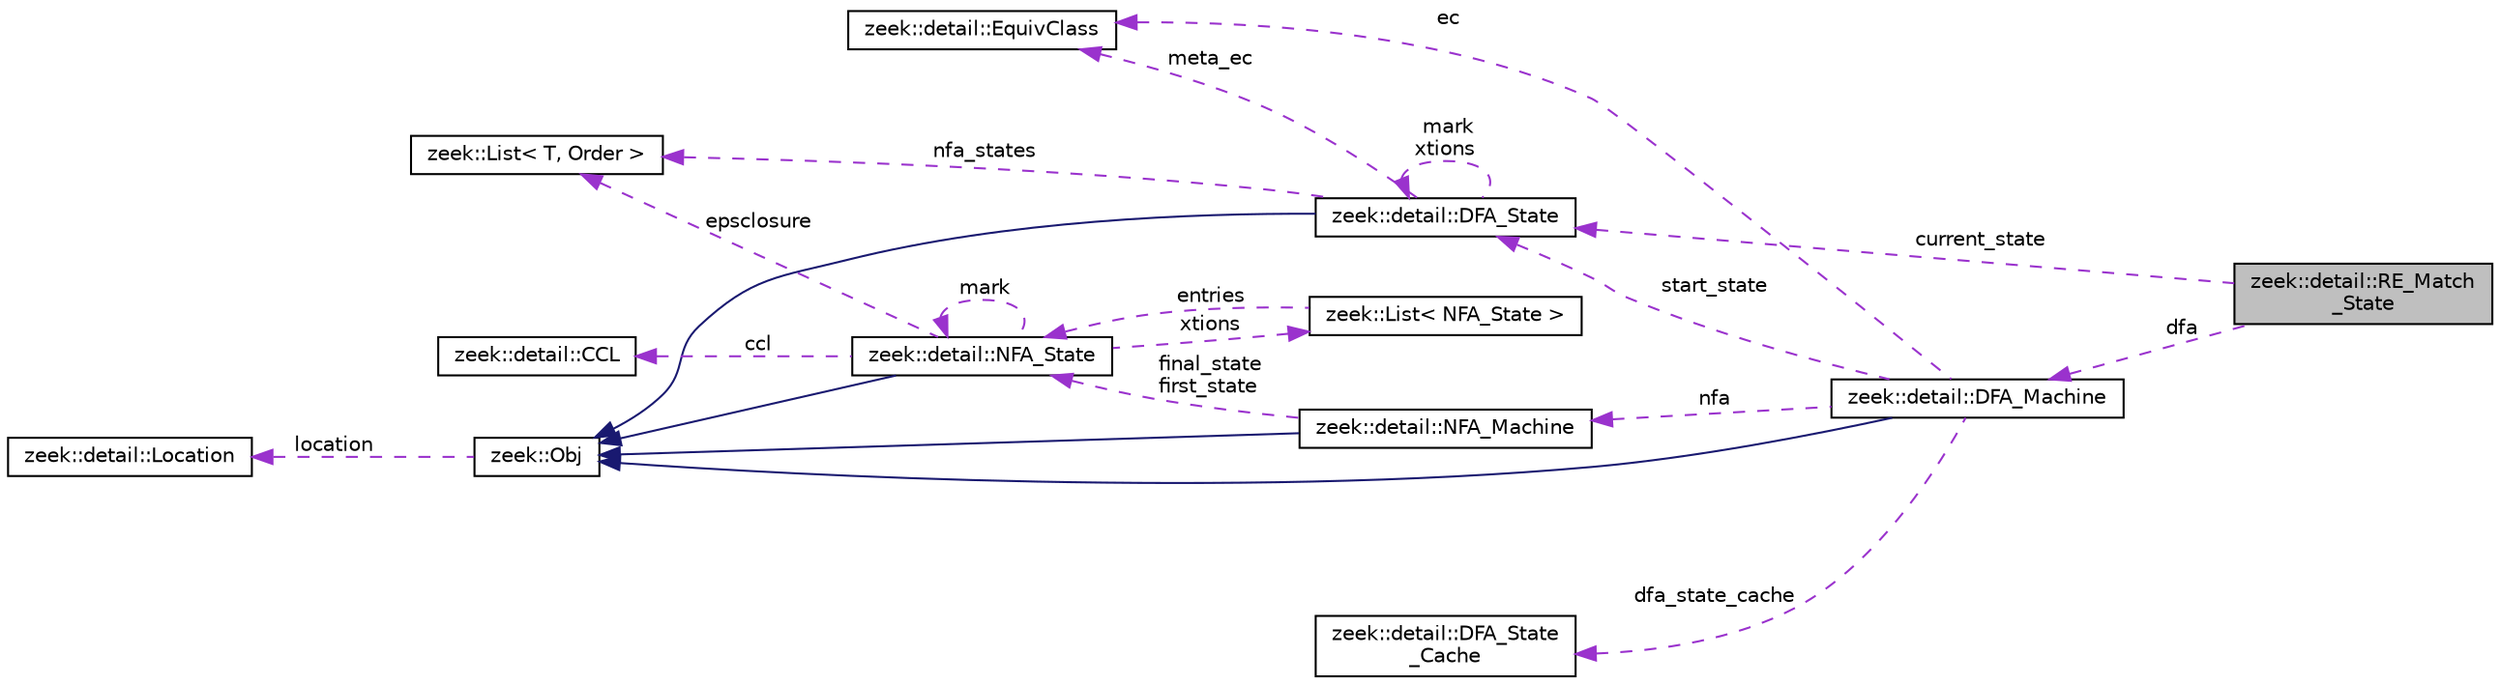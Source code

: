 digraph "zeek::detail::RE_Match_State"
{
 // LATEX_PDF_SIZE
  edge [fontname="Helvetica",fontsize="10",labelfontname="Helvetica",labelfontsize="10"];
  node [fontname="Helvetica",fontsize="10",shape=record];
  rankdir="LR";
  Node1 [label="zeek::detail::RE_Match\l_State",height=0.2,width=0.4,color="black", fillcolor="grey75", style="filled", fontcolor="black",tooltip=" "];
  Node2 -> Node1 [dir="back",color="darkorchid3",fontsize="10",style="dashed",label=" dfa" ,fontname="Helvetica"];
  Node2 [label="zeek::detail::DFA_Machine",height=0.2,width=0.4,color="black", fillcolor="white", style="filled",URL="$d5/dd7/classzeek_1_1detail_1_1DFA__Machine.html",tooltip=" "];
  Node3 -> Node2 [dir="back",color="midnightblue",fontsize="10",style="solid",fontname="Helvetica"];
  Node3 [label="zeek::Obj",height=0.2,width=0.4,color="black", fillcolor="white", style="filled",URL="$dd/df1/classzeek_1_1Obj.html",tooltip=" "];
  Node4 -> Node3 [dir="back",color="darkorchid3",fontsize="10",style="dashed",label=" location" ,fontname="Helvetica"];
  Node4 [label="zeek::detail::Location",height=0.2,width=0.4,color="black", fillcolor="white", style="filled",URL="$d5/d1d/classzeek_1_1detail_1_1Location.html",tooltip=" "];
  Node5 -> Node2 [dir="back",color="darkorchid3",fontsize="10",style="dashed",label=" ec" ,fontname="Helvetica"];
  Node5 [label="zeek::detail::EquivClass",height=0.2,width=0.4,color="black", fillcolor="white", style="filled",URL="$d7/d37/classzeek_1_1detail_1_1EquivClass.html",tooltip=" "];
  Node6 -> Node2 [dir="back",color="darkorchid3",fontsize="10",style="dashed",label=" start_state" ,fontname="Helvetica"];
  Node6 [label="zeek::detail::DFA_State",height=0.2,width=0.4,color="black", fillcolor="white", style="filled",URL="$dc/d7e/classzeek_1_1detail_1_1DFA__State.html",tooltip=" "];
  Node3 -> Node6 [dir="back",color="midnightblue",fontsize="10",style="solid",fontname="Helvetica"];
  Node6 -> Node6 [dir="back",color="darkorchid3",fontsize="10",style="dashed",label=" mark\nxtions" ,fontname="Helvetica"];
  Node7 -> Node6 [dir="back",color="darkorchid3",fontsize="10",style="dashed",label=" nfa_states" ,fontname="Helvetica"];
  Node7 [label="zeek::List\< T, Order \>",height=0.2,width=0.4,color="black", fillcolor="white", style="filled",URL="$d2/d8d/classzeek_1_1List.html",tooltip=" "];
  Node5 -> Node6 [dir="back",color="darkorchid3",fontsize="10",style="dashed",label=" meta_ec" ,fontname="Helvetica"];
  Node8 -> Node2 [dir="back",color="darkorchid3",fontsize="10",style="dashed",label=" dfa_state_cache" ,fontname="Helvetica"];
  Node8 [label="zeek::detail::DFA_State\l_Cache",height=0.2,width=0.4,color="black", fillcolor="white", style="filled",URL="$df/d31/classzeek_1_1detail_1_1DFA__State__Cache.html",tooltip=" "];
  Node9 -> Node2 [dir="back",color="darkorchid3",fontsize="10",style="dashed",label=" nfa" ,fontname="Helvetica"];
  Node9 [label="zeek::detail::NFA_Machine",height=0.2,width=0.4,color="black", fillcolor="white", style="filled",URL="$df/d68/classzeek_1_1detail_1_1NFA__Machine.html",tooltip=" "];
  Node3 -> Node9 [dir="back",color="midnightblue",fontsize="10",style="solid",fontname="Helvetica"];
  Node10 -> Node9 [dir="back",color="darkorchid3",fontsize="10",style="dashed",label=" final_state\nfirst_state" ,fontname="Helvetica"];
  Node10 [label="zeek::detail::NFA_State",height=0.2,width=0.4,color="black", fillcolor="white", style="filled",URL="$d2/da3/classzeek_1_1detail_1_1NFA__State.html",tooltip=" "];
  Node3 -> Node10 [dir="back",color="midnightblue",fontsize="10",style="solid",fontname="Helvetica"];
  Node11 -> Node10 [dir="back",color="darkorchid3",fontsize="10",style="dashed",label=" ccl" ,fontname="Helvetica"];
  Node11 [label="zeek::detail::CCL",height=0.2,width=0.4,color="black", fillcolor="white", style="filled",URL="$d4/d9b/classzeek_1_1detail_1_1CCL.html",tooltip=" "];
  Node12 -> Node10 [dir="back",color="darkorchid3",fontsize="10",style="dashed",label=" xtions" ,fontname="Helvetica"];
  Node12 [label="zeek::List\< NFA_State \>",height=0.2,width=0.4,color="black", fillcolor="white", style="filled",URL="$d2/d8d/classzeek_1_1List.html",tooltip=" "];
  Node10 -> Node12 [dir="back",color="darkorchid3",fontsize="10",style="dashed",label=" entries" ,fontname="Helvetica"];
  Node7 -> Node10 [dir="back",color="darkorchid3",fontsize="10",style="dashed",label=" epsclosure" ,fontname="Helvetica"];
  Node10 -> Node10 [dir="back",color="darkorchid3",fontsize="10",style="dashed",label=" mark" ,fontname="Helvetica"];
  Node6 -> Node1 [dir="back",color="darkorchid3",fontsize="10",style="dashed",label=" current_state" ,fontname="Helvetica"];
}
